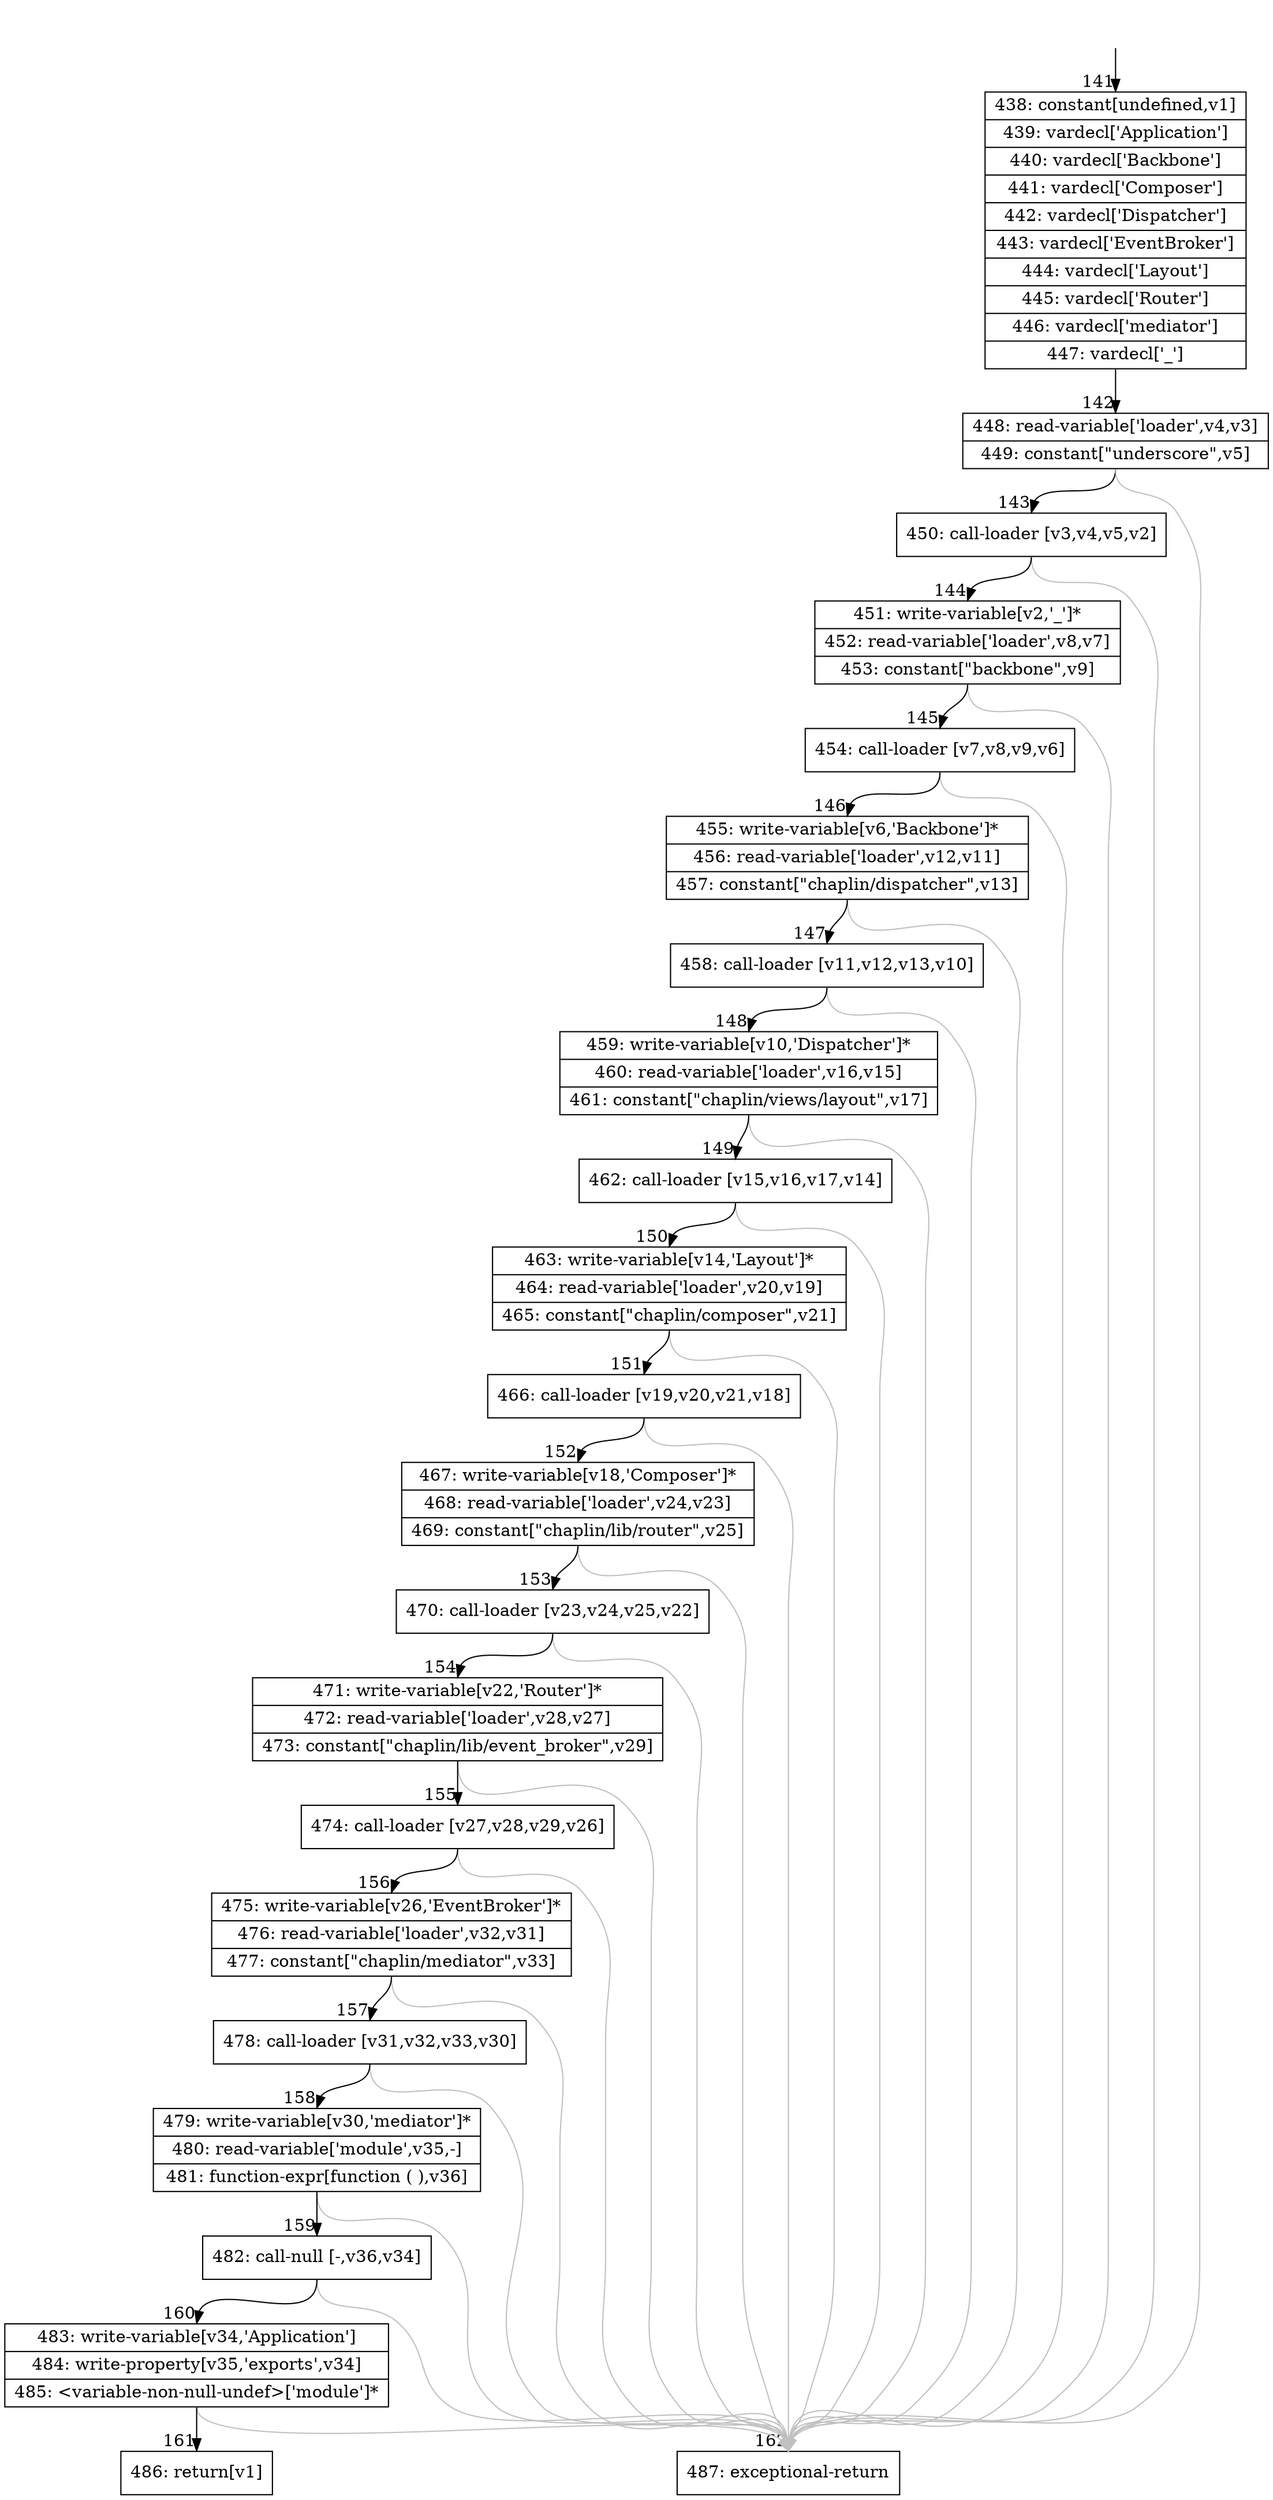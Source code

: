 digraph {
rankdir="TD"
BB_entry8[shape=none,label=""];
BB_entry8 -> BB141 [tailport=s, headport=n, headlabel="    141"]
BB141 [shape=record label="{438: constant[undefined,v1]|439: vardecl['Application']|440: vardecl['Backbone']|441: vardecl['Composer']|442: vardecl['Dispatcher']|443: vardecl['EventBroker']|444: vardecl['Layout']|445: vardecl['Router']|446: vardecl['mediator']|447: vardecl['_']}" ] 
BB141 -> BB142 [tailport=s, headport=n, headlabel="      142"]
BB142 [shape=record label="{448: read-variable['loader',v4,v3]|449: constant[\"underscore\",v5]}" ] 
BB142 -> BB143 [tailport=s, headport=n, headlabel="      143"]
BB142 -> BB162 [tailport=s, headport=n, color=gray, headlabel="      162"]
BB143 [shape=record label="{450: call-loader [v3,v4,v5,v2]}" ] 
BB143 -> BB144 [tailport=s, headport=n, headlabel="      144"]
BB143 -> BB162 [tailport=s, headport=n, color=gray]
BB144 [shape=record label="{451: write-variable[v2,'_']*|452: read-variable['loader',v8,v7]|453: constant[\"backbone\",v9]}" ] 
BB144 -> BB145 [tailport=s, headport=n, headlabel="      145"]
BB144 -> BB162 [tailport=s, headport=n, color=gray]
BB145 [shape=record label="{454: call-loader [v7,v8,v9,v6]}" ] 
BB145 -> BB146 [tailport=s, headport=n, headlabel="      146"]
BB145 -> BB162 [tailport=s, headport=n, color=gray]
BB146 [shape=record label="{455: write-variable[v6,'Backbone']*|456: read-variable['loader',v12,v11]|457: constant[\"chaplin/dispatcher\",v13]}" ] 
BB146 -> BB147 [tailport=s, headport=n, headlabel="      147"]
BB146 -> BB162 [tailport=s, headport=n, color=gray]
BB147 [shape=record label="{458: call-loader [v11,v12,v13,v10]}" ] 
BB147 -> BB148 [tailport=s, headport=n, headlabel="      148"]
BB147 -> BB162 [tailport=s, headport=n, color=gray]
BB148 [shape=record label="{459: write-variable[v10,'Dispatcher']*|460: read-variable['loader',v16,v15]|461: constant[\"chaplin/views/layout\",v17]}" ] 
BB148 -> BB149 [tailport=s, headport=n, headlabel="      149"]
BB148 -> BB162 [tailport=s, headport=n, color=gray]
BB149 [shape=record label="{462: call-loader [v15,v16,v17,v14]}" ] 
BB149 -> BB150 [tailport=s, headport=n, headlabel="      150"]
BB149 -> BB162 [tailport=s, headport=n, color=gray]
BB150 [shape=record label="{463: write-variable[v14,'Layout']*|464: read-variable['loader',v20,v19]|465: constant[\"chaplin/composer\",v21]}" ] 
BB150 -> BB151 [tailport=s, headport=n, headlabel="      151"]
BB150 -> BB162 [tailport=s, headport=n, color=gray]
BB151 [shape=record label="{466: call-loader [v19,v20,v21,v18]}" ] 
BB151 -> BB152 [tailport=s, headport=n, headlabel="      152"]
BB151 -> BB162 [tailport=s, headport=n, color=gray]
BB152 [shape=record label="{467: write-variable[v18,'Composer']*|468: read-variable['loader',v24,v23]|469: constant[\"chaplin/lib/router\",v25]}" ] 
BB152 -> BB153 [tailport=s, headport=n, headlabel="      153"]
BB152 -> BB162 [tailport=s, headport=n, color=gray]
BB153 [shape=record label="{470: call-loader [v23,v24,v25,v22]}" ] 
BB153 -> BB154 [tailport=s, headport=n, headlabel="      154"]
BB153 -> BB162 [tailport=s, headport=n, color=gray]
BB154 [shape=record label="{471: write-variable[v22,'Router']*|472: read-variable['loader',v28,v27]|473: constant[\"chaplin/lib/event_broker\",v29]}" ] 
BB154 -> BB155 [tailport=s, headport=n, headlabel="      155"]
BB154 -> BB162 [tailport=s, headport=n, color=gray]
BB155 [shape=record label="{474: call-loader [v27,v28,v29,v26]}" ] 
BB155 -> BB156 [tailport=s, headport=n, headlabel="      156"]
BB155 -> BB162 [tailport=s, headport=n, color=gray]
BB156 [shape=record label="{475: write-variable[v26,'EventBroker']*|476: read-variable['loader',v32,v31]|477: constant[\"chaplin/mediator\",v33]}" ] 
BB156 -> BB157 [tailport=s, headport=n, headlabel="      157"]
BB156 -> BB162 [tailport=s, headport=n, color=gray]
BB157 [shape=record label="{478: call-loader [v31,v32,v33,v30]}" ] 
BB157 -> BB158 [tailport=s, headport=n, headlabel="      158"]
BB157 -> BB162 [tailport=s, headport=n, color=gray]
BB158 [shape=record label="{479: write-variable[v30,'mediator']*|480: read-variable['module',v35,-]|481: function-expr[function ( ),v36]}" ] 
BB158 -> BB159 [tailport=s, headport=n, headlabel="      159"]
BB158 -> BB162 [tailport=s, headport=n, color=gray]
BB159 [shape=record label="{482: call-null [-,v36,v34]}" ] 
BB159 -> BB160 [tailport=s, headport=n, headlabel="      160"]
BB159 -> BB162 [tailport=s, headport=n, color=gray]
BB160 [shape=record label="{483: write-variable[v34,'Application']|484: write-property[v35,'exports',v34]|485: \<variable-non-null-undef\>['module']*}" ] 
BB160 -> BB161 [tailport=s, headport=n, headlabel="      161"]
BB160 -> BB162 [tailport=s, headport=n, color=gray]
BB161 [shape=record label="{486: return[v1]}" ] 
BB162 [shape=record label="{487: exceptional-return}" ] 
//#$~ 150
}
